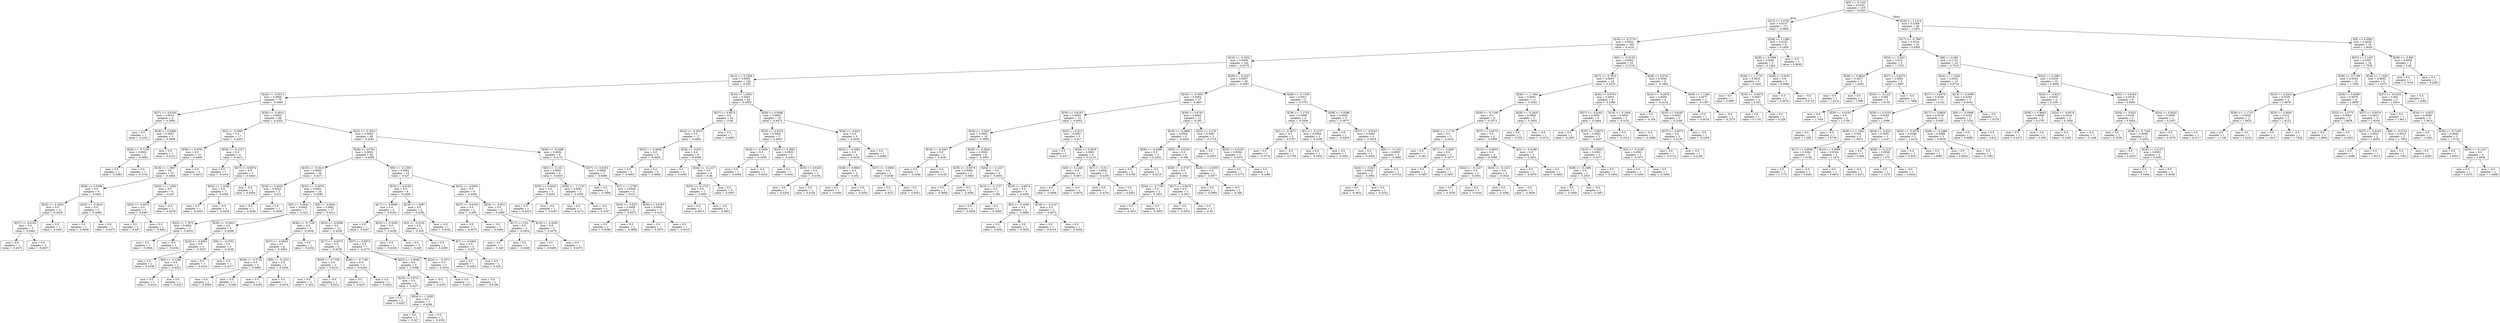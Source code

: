 digraph Tree {
node [shape=box] ;
0 [label="X[5] <= -0.1231\nmse = 0.6142\nsamples = 219\nvalue = -0.0201"] ;
1 [label="X[13] <= 3.4762\nmse = 0.0157\nsamples = 171\nvalue = -0.3893"] ;
0 -> 1 [labeldistance=2.5, labelangle=45, headlabel="True"] ;
2 [label="X[16] <= -0.2774\nmse = 0.0033\nsamples = 165\nvalue = -0.4101"] ;
1 -> 2 ;
3 [label="X[16] <= -0.3232\nmse = 0.0009\nsamples = 140\nvalue = -0.4276"] ;
2 -> 3 ;
4 [label="X[12] <= -0.1656\nmse = 0.0005\nsamples = 104\nvalue = -0.439"] ;
3 -> 4 ;
5 [label="X[24] <= -0.3513\nmse = 0.0004\nsamples = 70\nvalue = -0.4306"] ;
4 -> 5 ;
6 [label="X[37] <= -0.6163\nmse = 0.0012\nsamples = 4\nvalue = -0.3992"] ;
5 -> 6 ;
7 [label="mse = 0.0\nsamples = 1\nvalue = -0.4421"] ;
6 -> 7 ;
8 [label="X[38] <= 0.0596\nmse = 0.0007\nsamples = 3\nvalue = -0.3849"] ;
6 -> 8 ;
9 [label="X[36] <= -0.7109\nmse = 0.0001\nsamples = 2\nvalue = -0.3662"] ;
8 -> 9 ;
10 [label="mse = 0.0\nsamples = 1\nvalue = -0.3583"] ;
9 -> 10 ;
11 [label="mse = 0.0\nsamples = 1\nvalue = -0.3741"] ;
9 -> 11 ;
12 [label="mse = 0.0\nsamples = 1\nvalue = -0.4223"] ;
8 -> 12 ;
13 [label="X[28] <= -0.4914\nmse = 0.0003\nsamples = 66\nvalue = -0.4325"] ;
5 -> 13 ;
14 [label="X[3] <= -0.3997\nmse = 0.0\nsamples = 17\nvalue = -0.4453"] ;
13 -> 14 ;
15 [label="X[36] <= 0.6761\nmse = 0.0\nsamples = 13\nvalue = -0.4466"] ;
14 -> 15 ;
16 [label="X[19] <= 1.3837\nmse = 0.0\nsamples = 10\nvalue = -0.4464"] ;
15 -> 16 ;
17 [label="X[36] <= 0.0596\nmse = 0.0\nsamples = 6\nvalue = -0.4461"] ;
16 -> 17 ;
18 [label="X[25] <= -0.2835\nmse = 0.0\nsamples = 4\nvalue = -0.4458"] ;
17 -> 18 ;
19 [label="X[37] <= -0.6163\nmse = 0.0\nsamples = 3\nvalue = -0.4462"] ;
18 -> 19 ;
20 [label="mse = 0.0\nsamples = 1\nvalue = -0.4472"] ;
19 -> 20 ;
21 [label="mse = 0.0\nsamples = 2\nvalue = -0.4457"] ;
19 -> 21 ;
22 [label="mse = 0.0\nsamples = 1\nvalue = -0.4447"] ;
18 -> 22 ;
23 [label="X[16] <= -0.3416\nmse = 0.0\nsamples = 2\nvalue = -0.4466"] ;
17 -> 23 ;
24 [label="mse = 0.0\nsamples = 1\nvalue = -0.4458"] ;
23 -> 24 ;
25 [label="mse = 0.0\nsamples = 1\nvalue = -0.4473"] ;
23 -> 25 ;
26 [label="X[34] <= 1.1028\nmse = 0.0\nsamples = 4\nvalue = -0.447"] ;
16 -> 26 ;
27 [label="X[35] <= -0.6074\nmse = 0.0\nsamples = 3\nvalue = -0.4467"] ;
26 -> 27 ;
28 [label="mse = 0.0\nsamples = 2\nvalue = -0.447"] ;
27 -> 28 ;
29 [label="mse = 0.0\nsamples = 1\nvalue = -0.4461"] ;
27 -> 29 ;
30 [label="mse = -0.0\nsamples = 1\nvalue = -0.4478"] ;
26 -> 30 ;
31 [label="mse = 0.0\nsamples = 3\nvalue = -0.4472"] ;
15 -> 31 ;
32 [label="X[34] <= -0.1227\nmse = 0.0\nsamples = 4\nvalue = -0.4411"] ;
14 -> 32 ;
33 [label="mse = 0.0\nsamples = 1\nvalue = -0.4314"] ;
32 -> 33 ;
34 [label="X[37] <= 0.6074\nmse = 0.0\nsamples = 3\nvalue = -0.4443"] ;
32 -> 34 ;
35 [label="X[34] <= 1.1028\nmse = 0.0\nsamples = 2\nvalue = -0.4436"] ;
34 -> 35 ;
36 [label="mse = 0.0\nsamples = 1\nvalue = -0.4443"] ;
35 -> 36 ;
37 [label="mse = -0.0\nsamples = 1\nvalue = -0.4429"] ;
35 -> 37 ;
38 [label="mse = -0.0\nsamples = 1\nvalue = -0.4458"] ;
34 -> 38 ;
39 [label="X[22] <= -0.3012\nmse = 0.0003\nsamples = 49\nvalue = -0.4281"] ;
13 -> 39 ;
40 [label="X[38] <= 0.6761\nmse = 0.0003\nsamples = 40\nvalue = -0.4306"] ;
39 -> 40 ;
41 [label="X[16] <= -0.3414\nmse = 0.0003\nsamples = 26\nvalue = -0.4271"] ;
40 -> 41 ;
42 [label="X[34] <= 0.4025\nmse = 0.0022\nsamples = 2\nvalue = -0.411"] ;
41 -> 42 ;
43 [label="mse = 0.0\nsamples = 1\nvalue = -0.4582"] ;
42 -> 43 ;
44 [label="mse = 0.0\nsamples = 1\nvalue = -0.3639"] ;
42 -> 44 ;
45 [label="X[34] <= -0.2978\nmse = 0.0001\nsamples = 24\nvalue = -0.4285"] ;
41 -> 45 ;
46 [label="X[0] <= -0.0641\nmse = 0.0002\nsamples = 7\nvalue = -0.422"] ;
45 -> 46 ;
47 [label="X[23] <= 1.7672\nmse = 0.0001\nsamples = 2\nvalue = -0.4024"] ;
46 -> 47 ;
48 [label="mse = 0.0\nsamples = 1\nvalue = -0.3944"] ;
47 -> 48 ;
49 [label="mse = -0.0\nsamples = 1\nvalue = -0.4104"] ;
47 -> 49 ;
50 [label="X[28] <= -0.2822\nmse = 0.0\nsamples = 5\nvalue = -0.4298"] ;
46 -> 50 ;
51 [label="X[25] <= -0.2663\nmse = 0.0\nsamples = 3\nvalue = -0.4327"] ;
50 -> 51 ;
52 [label="mse = 0.0\nsamples = 1\nvalue = -0.4338"] ;
51 -> 52 ;
53 [label="X[9] <= -0.1266\nmse = 0.0\nsamples = 2\nvalue = -0.4322"] ;
51 -> 53 ;
54 [label="mse = 0.0\nsamples = 1\nvalue = -0.4316"] ;
53 -> 54 ;
55 [label="mse = 0.0\nsamples = 1\nvalue = -0.4327"] ;
53 -> 55 ;
56 [label="X[8] <= -0.0762\nmse = 0.0\nsamples = 2\nvalue = -0.4256"] ;
50 -> 56 ;
57 [label="mse = 0.0\nsamples = 1\nvalue = -0.4234"] ;
56 -> 57 ;
58 [label="mse = -0.0\nsamples = 1\nvalue = -0.4277"] ;
56 -> 58 ;
59 [label="X[0] <= -0.0641\nmse = 0.0001\nsamples = 17\nvalue = -0.4311"] ;
45 -> 59 ;
60 [label="X[36] <= -0.7109\nmse = 0.0\nsamples = 5\nvalue = -0.4438"] ;
59 -> 60 ;
61 [label="X[37] <= -0.0045\nmse = 0.0\nsamples = 4\nvalue = -0.4464"] ;
60 -> 61 ;
62 [label="X[28] <= -0.3718\nmse = 0.0\nsamples = 2\nvalue = -0.4494"] ;
61 -> 62 ;
63 [label="mse = 0.0\nsamples = 1\nvalue = -0.4509"] ;
62 -> 63 ;
64 [label="mse = -0.0\nsamples = 1\nvalue = -0.448"] ;
62 -> 64 ;
65 [label="X[9] <= -0.1223\nmse = 0.0\nsamples = 2\nvalue = -0.4434"] ;
61 -> 65 ;
66 [label="mse = 0.0\nsamples = 1\nvalue = -0.4392"] ;
65 -> 66 ;
67 [label="mse = 0.0\nsamples = 1\nvalue = -0.4476"] ;
65 -> 67 ;
68 [label="mse = 0.0\nsamples = 1\nvalue = -0.4332"] ;
60 -> 68 ;
69 [label="X[23] <= -0.9599\nmse = 0.0\nsamples = 12\nvalue = -0.4258"] ;
59 -> 69 ;
70 [label="X[17] <= -0.8374\nmse = 0.0\nsamples = 5\nvalue = -0.4238"] ;
69 -> 70 ;
71 [label="X[36] <= -0.7109\nmse = 0.0\nsamples = 3\nvalue = -0.4233"] ;
70 -> 71 ;
72 [label="mse = 0.0\nsamples = 2\nvalue = -0.424"] ;
71 -> 72 ;
73 [label="mse = -0.0\nsamples = 1\nvalue = -0.4221"] ;
71 -> 73 ;
74 [label="X[36] <= -0.7109\nmse = 0.0\nsamples = 2\nvalue = -0.4244"] ;
70 -> 74 ;
75 [label="mse = 0.0\nsamples = 1\nvalue = -0.4237"] ;
74 -> 75 ;
76 [label="mse = 0.0\nsamples = 1\nvalue = -0.4252"] ;
74 -> 76 ;
77 [label="X[37] <= 0.6074\nmse = 0.0\nsamples = 7\nvalue = -0.4273"] ;
69 -> 77 ;
78 [label="X[23] <= 0.5049\nmse = 0.0\nsamples = 5\nvalue = -0.4288"] ;
77 -> 78 ;
79 [label="X[18] <= 0.8721\nmse = 0.0\nsamples = 4\nvalue = -0.4277"] ;
78 -> 79 ;
80 [label="mse = 0.0\nsamples = 2\nvalue = -0.4267"] ;
79 -> 80 ;
81 [label="X[34] <= 1.1028\nmse = 0.0\nsamples = 2\nvalue = -0.4286"] ;
79 -> 81 ;
82 [label="mse = 0.0\nsamples = 1\nvalue = -0.427"] ;
81 -> 82 ;
83 [label="mse = 0.0\nsamples = 1\nvalue = -0.4302"] ;
81 -> 83 ;
84 [label="mse = -0.0\nsamples = 1\nvalue = -0.4335"] ;
78 -> 84 ;
85 [label="X[24] <= -0.1971\nmse = 0.0\nsamples = 2\nvalue = -0.4234"] ;
77 -> 85 ;
86 [label="mse = 0.0\nsamples = 1\nvalue = -0.4271"] ;
85 -> 86 ;
87 [label="mse = -0.0\nsamples = 1\nvalue = -0.4198"] ;
85 -> 87 ;
88 [label="X[9] <= -0.1254\nmse = 0.0002\nsamples = 14\nvalue = -0.437"] ;
40 -> 88 ;
89 [label="X[35] <= 0.6163\nmse = 0.0\nsamples = 8\nvalue = -0.4269"] ;
88 -> 89 ;
90 [label="X[17] <= -0.8586\nmse = 0.0\nsamples = 4\nvalue = -0.4244"] ;
89 -> 90 ;
91 [label="mse = 0.0\nsamples = 1\nvalue = -0.4207"] ;
90 -> 91 ;
92 [label="X[24] <= -0.3305\nmse = 0.0\nsamples = 3\nvalue = -0.4256"] ;
90 -> 92 ;
93 [label="mse = 0.0\nsamples = 1\nvalue = -0.4248"] ;
92 -> 93 ;
94 [label="mse = 0.0\nsamples = 2\nvalue = -0.426"] ;
92 -> 94 ;
95 [label="X[19] <= 1.2997\nmse = 0.0\nsamples = 4\nvalue = -0.4295"] ;
89 -> 95 ;
96 [label="X[3] <= -0.4154\nmse = 0.0\nsamples = 3\nvalue = -0.428"] ;
95 -> 96 ;
97 [label="mse = 0.0\nsamples = 1\nvalue = -0.4298"] ;
96 -> 97 ;
98 [label="X[7] <= -0.6491\nmse = 0.0\nsamples = 2\nvalue = -0.427"] ;
96 -> 98 ;
99 [label="mse = 0.0\nsamples = 1\nvalue = -0.4261"] ;
98 -> 99 ;
100 [label="mse = 0.0\nsamples = 1\nvalue = -0.428"] ;
98 -> 100 ;
101 [label="mse = -0.0\nsamples = 1\nvalue = -0.4342"] ;
95 -> 101 ;
102 [label="X[32] <= -0.0004\nmse = 0.0\nsamples = 6\nvalue = -0.4504"] ;
88 -> 102 ;
103 [label="X[37] <= -0.6163\nmse = 0.0\nsamples = 2\nvalue = -0.458"] ;
102 -> 103 ;
104 [label="mse = 0.0\nsamples = 1\nvalue = -0.4575"] ;
103 -> 104 ;
105 [label="mse = -0.0\nsamples = 1\nvalue = -0.4584"] ;
103 -> 105 ;
106 [label="X[34] <= -0.823\nmse = 0.0\nsamples = 4\nvalue = -0.4466"] ;
102 -> 106 ;
107 [label="X[17] <= 0.81\nmse = 0.0\nsamples = 2\nvalue = -0.4454"] ;
106 -> 107 ;
108 [label="mse = 0.0\nsamples = 1\nvalue = -0.446"] ;
107 -> 108 ;
109 [label="mse = 0.0\nsamples = 1\nvalue = -0.4448"] ;
107 -> 109 ;
110 [label="X[16] <= -0.3345\nmse = 0.0\nsamples = 2\nvalue = -0.4479"] ;
106 -> 110 ;
111 [label="mse = 0.0\nsamples = 1\nvalue = -0.4485"] ;
110 -> 111 ;
112 [label="mse = 0.0\nsamples = 1\nvalue = -0.4473"] ;
110 -> 112 ;
113 [label="X[38] <= -0.2486\nmse = 0.0004\nsamples = 9\nvalue = -0.4172"] ;
39 -> 113 ;
114 [label="X[5] <= -0.132\nmse = 0.0001\nsamples = 4\nvalue = -0.4303"] ;
113 -> 114 ;
115 [label="X[35] <= 0.0045\nmse = 0.0\nsamples = 2\nvalue = -0.4341"] ;
114 -> 115 ;
116 [label="mse = 0.0\nsamples = 1\nvalue = -0.4315"] ;
115 -> 116 ;
117 [label="mse = -0.0\nsamples = 1\nvalue = -0.4367"] ;
115 -> 117 ;
118 [label="X[38] <= -1.1733\nmse = 0.0001\nsamples = 2\nvalue = -0.4265"] ;
114 -> 118 ;
119 [label="mse = 0.0\nsamples = 1\nvalue = -0.4174"] ;
118 -> 119 ;
120 [label="mse = -0.0\nsamples = 1\nvalue = -0.4357"] ;
118 -> 120 ;
121 [label="X[37] <= -0.6163\nmse = 0.0004\nsamples = 5\nvalue = -0.4066"] ;
113 -> 121 ;
122 [label="mse = 0.0\nsamples = 1\nvalue = -0.3894"] ;
121 -> 122 ;
123 [label="X[7] <= 1.2759\nmse = 0.0004\nsamples = 4\nvalue = -0.411"] ;
121 -> 123 ;
124 [label="X[34] <= -0.823\nmse = 0.0005\nsamples = 2\nvalue = -0.4072"] ;
123 -> 124 ;
125 [label="mse = 0.0\nsamples = 1\nvalue = -0.4286"] ;
124 -> 125 ;
126 [label="mse = 0.0\nsamples = 1\nvalue = -0.3858"] ;
124 -> 126 ;
127 [label="X[38] <= 0.6761\nmse = 0.0003\nsamples = 2\nvalue = -0.4147"] ;
123 -> 127 ;
128 [label="mse = 0.0\nsamples = 1\nvalue = -0.3975"] ;
127 -> 128 ;
129 [label="mse = 0.0\nsamples = 1\nvalue = -0.4319"] ;
127 -> 129 ;
130 [label="X[19] <= 1.2951\nmse = 0.0001\nsamples = 34\nvalue = -0.4563"] ;
4 -> 130 ;
131 [label="X[37] <= 0.6074\nmse = 0.0\nsamples = 24\nvalue = -0.46"] ;
130 -> 131 ;
132 [label="X[22] <= -0.3019\nmse = 0.0\nsamples = 17\nvalue = -0.4602"] ;
131 -> 132 ;
133 [label="X[25] <= -0.2658\nmse = 0.0\nsamples = 9\nvalue = -0.4605"] ;
132 -> 133 ;
134 [label="mse = 0.0\nsamples = 3\nvalue = -0.4603"] ;
133 -> 134 ;
135 [label="mse = 0.0\nsamples = 6\nvalue = -0.4606"] ;
133 -> 135 ;
136 [label="X[34] <= -0.823\nmse = 0.0\nsamples = 8\nvalue = -0.4599"] ;
132 -> 136 ;
137 [label="mse = 0.0\nsamples = 2\nvalue = -0.4595"] ;
136 -> 137 ;
138 [label="X[34] <= -0.1227\nmse = 0.0\nsamples = 6\nvalue = -0.46"] ;
136 -> 138 ;
139 [label="X[25] <= -0.2722\nmse = 0.0\nsamples = 2\nvalue = -0.4607"] ;
138 -> 139 ;
140 [label="mse = 0.0\nsamples = 1\nvalue = -0.4613"] ;
139 -> 140 ;
141 [label="mse = -0.0\nsamples = 1\nvalue = -0.4601"] ;
139 -> 141 ;
142 [label="mse = 0.0\nsamples = 4\nvalue = -0.4597"] ;
138 -> 142 ;
143 [label="mse = 0.0\nsamples = 7\nvalue = -0.4595"] ;
131 -> 143 ;
144 [label="X[38] <= 0.0596\nmse = 0.0002\nsamples = 10\nvalue = -0.4475"] ;
130 -> 144 ;
145 [label="X[35] <= -0.6074\nmse = 0.0003\nsamples = 5\nvalue = -0.4405"] ;
144 -> 145 ;
146 [label="X[16] <= -0.3456\nmse = 0.0\nsamples = 2\nvalue = -0.4559"] ;
145 -> 146 ;
147 [label="mse = 0.0\nsamples = 1\nvalue = -0.4594"] ;
146 -> 147 ;
148 [label="mse = -0.0\nsamples = 1\nvalue = -0.4524"] ;
146 -> 148 ;
149 [label="X[23] <= 0.3991\nmse = 0.0003\nsamples = 3\nvalue = -0.4303"] ;
145 -> 149 ;
150 [label="mse = 0.0\nsamples = 1\nvalue = -0.4541"] ;
149 -> 150 ;
151 [label="X[35] <= 0.6163\nmse = 0.0\nsamples = 2\nvalue = -0.4184"] ;
149 -> 151 ;
152 [label="mse = 0.0\nsamples = 1\nvalue = -0.4204"] ;
151 -> 152 ;
153 [label="mse = 0.0\nsamples = 1\nvalue = -0.4164"] ;
151 -> 153 ;
154 [label="X[34] <= -0.823\nmse = 0.0\nsamples = 5\nvalue = -0.4545"] ;
144 -> 154 ;
155 [label="X[23] <= 0.3991\nmse = 0.0\nsamples = 4\nvalue = -0.4534"] ;
154 -> 155 ;
156 [label="X[36] <= 0.9843\nmse = 0.0\nsamples = 2\nvalue = -0.452"] ;
155 -> 156 ;
157 [label="mse = 0.0\nsamples = 1\nvalue = -0.4495"] ;
156 -> 157 ;
158 [label="mse = 0.0\nsamples = 1\nvalue = -0.4545"] ;
156 -> 158 ;
159 [label="X[37] <= -0.0045\nmse = 0.0\nsamples = 2\nvalue = -0.4549"] ;
155 -> 159 ;
160 [label="mse = 0.0\nsamples = 1\nvalue = -0.4537"] ;
159 -> 160 ;
161 [label="mse = 0.0\nsamples = 1\nvalue = -0.4561"] ;
159 -> 161 ;
162 [label="mse = 0.0\nsamples = 1\nvalue = -0.4589"] ;
154 -> 162 ;
163 [label="X[28] <= -0.2347\nmse = 0.0007\nsamples = 36\nvalue = -0.3947"] ;
3 -> 163 ;
164 [label="X[16] <= -0.3001\nmse = 0.0004\nsamples = 27\nvalue = -0.4007"] ;
163 -> 164 ;
165 [label="X[35] <= 0.6163\nmse = 0.0002\nsamples = 15\nvalue = -0.4053"] ;
164 -> 165 ;
166 [label="X[34] <= -0.823\nmse = 0.0002\nsamples = 10\nvalue = -0.3995"] ;
165 -> 166 ;
167 [label="X[19] <= -0.2467\nmse = 0.0\nsamples = 2\nvalue = -0.4161"] ;
166 -> 167 ;
168 [label="mse = 0.0\nsamples = 1\nvalue = -0.4186"] ;
167 -> 168 ;
169 [label="mse = 0.0\nsamples = 1\nvalue = -0.4136"] ;
167 -> 169 ;
170 [label="X[28] <= -0.3829\nmse = 0.0002\nsamples = 8\nvalue = -0.3953"] ;
166 -> 170 ;
171 [label="X[35] <= -0.6074\nmse = 0.0002\nsamples = 2\nvalue = -0.3802"] ;
170 -> 171 ;
172 [label="mse = 0.0\nsamples = 1\nvalue = -0.3668"] ;
171 -> 172 ;
173 [label="mse = -0.0\nsamples = 1\nvalue = -0.3936"] ;
171 -> 173 ;
174 [label="X[34] <= -0.1227\nmse = 0.0\nsamples = 6\nvalue = -0.4004"] ;
170 -> 174 ;
175 [label="X[13] <= -0.1727\nmse = 0.0\nsamples = 2\nvalue = -0.394"] ;
174 -> 175 ;
176 [label="mse = 0.0\nsamples = 1\nvalue = -0.3934"] ;
175 -> 176 ;
177 [label="mse = 0.0\nsamples = 1\nvalue = -0.3946"] ;
175 -> 177 ;
178 [label="X[35] <= -0.6074\nmse = 0.0\nsamples = 4\nvalue = -0.4036"] ;
174 -> 178 ;
179 [label="X[3] <= -0.1093\nmse = 0.0\nsamples = 2\nvalue = -0.3998"] ;
178 -> 179 ;
180 [label="mse = 0.0\nsamples = 1\nvalue = -0.4041"] ;
179 -> 180 ;
181 [label="mse = 0.0\nsamples = 1\nvalue = -0.3955"] ;
179 -> 181 ;
182 [label="X[16] <= -0.3147\nmse = 0.0\nsamples = 2\nvalue = -0.4073"] ;
178 -> 182 ;
183 [label="mse = 0.0\nsamples = 1\nvalue = -0.4119"] ;
182 -> 183 ;
184 [label="mse = 0.0\nsamples = 1\nvalue = -0.4028"] ;
182 -> 184 ;
185 [label="X[32] <= 0.914\nmse = 0.0001\nsamples = 5\nvalue = -0.417"] ;
165 -> 185 ;
186 [label="mse = 0.0\nsamples = 1\nvalue = -0.4317"] ;
185 -> 186 ;
187 [label="X[34] <= 0.4025\nmse = 0.0001\nsamples = 4\nvalue = -0.4133"] ;
185 -> 187 ;
188 [label="X[0] <= 0.1248\nmse = 0.0\nsamples = 2\nvalue = -0.4071"] ;
187 -> 188 ;
189 [label="mse = 0.0\nsamples = 1\nvalue = -0.4066"] ;
188 -> 189 ;
190 [label="mse = -0.0\nsamples = 1\nvalue = -0.4076"] ;
188 -> 190 ;
191 [label="X[7] <= -0.011\nmse = 0.0001\nsamples = 2\nvalue = -0.4195"] ;
187 -> 191 ;
192 [label="mse = 0.0\nsamples = 1\nvalue = -0.4109"] ;
191 -> 192 ;
193 [label="mse = 0.0\nsamples = 1\nvalue = -0.4281"] ;
191 -> 193 ;
194 [label="X[36] <= 0.6761\nmse = 0.0005\nsamples = 12\nvalue = -0.395"] ;
164 -> 194 ;
195 [label="X[18] <= -0.2899\nmse = 0.0002\nsamples = 9\nvalue = -0.4028"] ;
194 -> 195 ;
196 [label="X[38] <= -0.2486\nmse = 0.0\nsamples = 3\nvalue = -0.4204"] ;
195 -> 196 ;
197 [label="mse = 0.0\nsamples = 2\nvalue = -0.4199"] ;
196 -> 197 ;
198 [label="mse = -0.0\nsamples = 1\nvalue = -0.4215"] ;
196 -> 198 ;
199 [label="X[35] <= 0.6163\nmse = 0.0\nsamples = 6\nvalue = -0.394"] ;
195 -> 199 ;
200 [label="X[29] <= -0.3747\nmse = 0.0\nsamples = 4\nvalue = -0.3921"] ;
199 -> 200 ;
201 [label="X[36] <= -0.7109\nmse = 0.0\nsamples = 2\nvalue = -0.3925"] ;
200 -> 201 ;
202 [label="mse = 0.0\nsamples = 1\nvalue = -0.3947"] ;
201 -> 202 ;
203 [label="mse = 0.0\nsamples = 1\nvalue = -0.3903"] ;
201 -> 203 ;
204 [label="X[37] <= 0.6074\nmse = 0.0\nsamples = 2\nvalue = -0.3917"] ;
200 -> 204 ;
205 [label="mse = 0.0\nsamples = 1\nvalue = -0.3934"] ;
204 -> 205 ;
206 [label="mse = 0.0\nsamples = 1\nvalue = -0.39"] ;
204 -> 206 ;
207 [label="X[28] <= -0.4355\nmse = 0.0\nsamples = 2\nvalue = -0.3977"] ;
199 -> 207 ;
208 [label="mse = 0.0\nsamples = 1\nvalue = -0.3995"] ;
207 -> 208 ;
209 [label="mse = -0.0\nsamples = 1\nvalue = -0.396"] ;
207 -> 209 ;
210 [label="X[23] <= 0.279\nmse = 0.0007\nsamples = 3\nvalue = -0.3716"] ;
194 -> 210 ;
211 [label="mse = 0.0\nsamples = 1\nvalue = -0.4003"] ;
210 -> 211 ;
212 [label="X[35] <= 0.6163\nmse = 0.0004\nsamples = 2\nvalue = -0.3572"] ;
210 -> 212 ;
213 [label="mse = 0.0\nsamples = 1\nvalue = -0.3776"] ;
212 -> 213 ;
214 [label="mse = 0.0\nsamples = 1\nvalue = -0.3369"] ;
212 -> 214 ;
215 [label="X[38] <= -0.7109\nmse = 0.0011\nsamples = 9\nvalue = -0.3767"] ;
163 -> 215 ;
216 [label="X[38] <= -1.1733\nmse = 0.0009\nsamples = 4\nvalue = -0.3506"] ;
215 -> 216 ;
217 [label="X[3] <= -0.2977\nmse = 0.0\nsamples = 2\nvalue = -0.3767"] ;
216 -> 217 ;
218 [label="mse = 0.0\nsamples = 1\nvalue = -0.3774"] ;
217 -> 218 ;
219 [label="mse = -0.0\nsamples = 1\nvalue = -0.3759"] ;
217 -> 219 ;
220 [label="X[1] <= -0.2157\nmse = 0.0004\nsamples = 2\nvalue = -0.3246"] ;
216 -> 220 ;
221 [label="mse = 0.0\nsamples = 1\nvalue = -0.3452"] ;
220 -> 221 ;
222 [label="mse = 0.0\nsamples = 1\nvalue = -0.3041"] ;
220 -> 222 ;
223 [label="X[38] <= 0.0596\nmse = 0.0003\nsamples = 5\nvalue = -0.3975"] ;
215 -> 223 ;
224 [label="mse = 0.0\nsamples = 1\nvalue = -0.4204"] ;
223 -> 224 ;
225 [label="X[37] <= -0.6163\nmse = 0.0002\nsamples = 4\nvalue = -0.3918"] ;
223 -> 225 ;
226 [label="mse = 0.0\nsamples = 1\nvalue = -0.4025"] ;
225 -> 226 ;
227 [label="X[5] <= -0.1321\nmse = 0.0003\nsamples = 3\nvalue = -0.3883"] ;
225 -> 227 ;
228 [label="X[34] <= -0.823\nmse = 0.0002\nsamples = 2\nvalue = -0.3962"] ;
227 -> 228 ;
229 [label="mse = 0.0\nsamples = 1\nvalue = -0.3822"] ;
228 -> 229 ;
230 [label="mse = 0.0\nsamples = 1\nvalue = -0.4102"] ;
228 -> 230 ;
231 [label="mse = -0.0\nsamples = 1\nvalue = -0.3724"] ;
227 -> 231 ;
232 [label="X[0] <= -0.5129\nmse = 0.0053\nsamples = 25\nvalue = -0.3118"] ;
2 -> 232 ;
233 [label="X[27] <= -0.7815\nmse = 0.0003\nsamples = 19\nvalue = -0.3476"] ;
232 -> 233 ;
234 [label="X[36] <= 1.1384\nmse = 0.0001\nsamples = 11\nvalue = -0.3542"] ;
233 -> 234 ;
235 [label="X[38] <= -0.7109\nmse = 0.0\nsamples = 9\nvalue = -0.3573"] ;
234 -> 235 ;
236 [label="X[36] <= -1.1733\nmse = 0.0\nsamples = 3\nvalue = -0.3522"] ;
235 -> 236 ;
237 [label="mse = 0.0\nsamples = 1\nvalue = -0.361"] ;
236 -> 237 ;
238 [label="X[17] <= -0.8487\nmse = 0.0\nsamples = 2\nvalue = -0.3477"] ;
236 -> 238 ;
239 [label="mse = 0.0\nsamples = 1\nvalue = -0.3497"] ;
238 -> 239 ;
240 [label="mse = 0.0\nsamples = 1\nvalue = -0.3457"] ;
238 -> 240 ;
241 [label="X[37] <= 0.6074\nmse = 0.0\nsamples = 6\nvalue = -0.3599"] ;
235 -> 241 ;
242 [label="X[10] <= 0.0854\nmse = 0.0\nsamples = 4\nvalue = -0.3588"] ;
241 -> 242 ;
243 [label="X[34] <= -0.1227\nmse = 0.0\nsamples = 2\nvalue = -0.3551"] ;
242 -> 243 ;
244 [label="mse = 0.0\nsamples = 1\nvalue = -0.3558"] ;
243 -> 244 ;
245 [label="mse = 0.0\nsamples = 1\nvalue = -0.3544"] ;
243 -> 245 ;
246 [label="X[34] <= -0.1227\nmse = 0.0\nsamples = 2\nvalue = -0.3624"] ;
242 -> 246 ;
247 [label="mse = 0.0\nsamples = 1\nvalue = -0.3598"] ;
246 -> 247 ;
248 [label="mse = -0.0\nsamples = 1\nvalue = -0.3649"] ;
246 -> 248 ;
249 [label="X[3] <= -0.4188\nmse = 0.0\nsamples = 2\nvalue = -0.3621"] ;
241 -> 249 ;
250 [label="mse = 0.0\nsamples = 1\nvalue = -0.3579"] ;
249 -> 250 ;
251 [label="mse = 0.0\nsamples = 1\nvalue = -0.3663"] ;
249 -> 251 ;
252 [label="X[28] <= -0.3425\nmse = 0.0002\nsamples = 2\nvalue = -0.3402"] ;
234 -> 252 ;
253 [label="mse = 0.0\nsamples = 1\nvalue = -0.353"] ;
252 -> 253 ;
254 [label="mse = -0.0\nsamples = 1\nvalue = -0.3274"] ;
252 -> 254 ;
255 [label="X[36] <= 0.6761\nmse = 0.0003\nsamples = 8\nvalue = -0.3386"] ;
233 -> 255 ;
256 [label="X[37] <= -0.6163\nmse = 0.0001\nsamples = 6\nvalue = -0.3464"] ;
255 -> 256 ;
257 [label="mse = 0.0\nsamples = 1\nvalue = -0.3597"] ;
256 -> 257 ;
258 [label="X[35] <= -0.6074\nmse = 0.0001\nsamples = 5\nvalue = -0.3437"] ;
256 -> 258 ;
259 [label="X[13] <= 0.0933\nmse = 0.0001\nsamples = 3\nvalue = -0.3477"] ;
258 -> 259 ;
260 [label="X[38] <= -0.2486\nmse = 0.0\nsamples = 2\nvalue = -0.3533"] ;
259 -> 260 ;
261 [label="mse = 0.0\nsamples = 1\nvalue = -0.3569"] ;
260 -> 261 ;
262 [label="mse = -0.0\nsamples = 1\nvalue = -0.3497"] ;
260 -> 262 ;
263 [label="mse = 0.0\nsamples = 1\nvalue = -0.3364"] ;
259 -> 263 ;
264 [label="X[3] <= -0.4199\nmse = 0.0001\nsamples = 2\nvalue = -0.3377"] ;
258 -> 264 ;
265 [label="mse = 0.0\nsamples = 1\nvalue = -0.3295"] ;
264 -> 265 ;
266 [label="mse = 0.0\nsamples = 1\nvalue = -0.3459"] ;
264 -> 266 ;
267 [label="X[19] <= -0.1004\nmse = 0.0003\nsamples = 2\nvalue = -0.3151"] ;
255 -> 267 ;
268 [label="mse = 0.0\nsamples = 1\nvalue = -0.3314"] ;
267 -> 268 ;
269 [label="mse = -0.0\nsamples = 1\nvalue = -0.2989"] ;
267 -> 269 ;
270 [label="X[36] <= 0.6761\nmse = 0.0045\nsamples = 6\nvalue = -0.1983"] ;
232 -> 270 ;
271 [label="X[34] <= -0.2978\nmse = 0.0003\nsamples = 4\nvalue = -0.2276"] ;
270 -> 271 ;
272 [label="mse = 0.0\nsamples = 1\nvalue = -0.254"] ;
271 -> 272 ;
273 [label="X[35] <= 0.6163\nmse = 0.0001\nsamples = 3\nvalue = -0.2188"] ;
271 -> 273 ;
274 [label="X[37] <= 0.6074\nmse = 0.0\nsamples = 2\nvalue = -0.2135"] ;
273 -> 274 ;
275 [label="mse = 0.0\nsamples = 1\nvalue = -0.2112"] ;
274 -> 275 ;
276 [label="mse = -0.0\nsamples = 1\nvalue = -0.2158"] ;
274 -> 276 ;
277 [label="mse = -0.0\nsamples = 1\nvalue = -0.2294"] ;
273 -> 277 ;
278 [label="X[36] <= 1.1384\nmse = 0.0077\nsamples = 2\nvalue = -0.1397"] ;
270 -> 278 ;
279 [label="mse = 0.0\nsamples = 1\nvalue = -0.0518"] ;
278 -> 279 ;
280 [label="mse = -0.0\nsamples = 1\nvalue = -0.2275"] ;
278 -> 280 ;
281 [label="X[38] <= 1.1384\nmse = 0.0193\nsamples = 6\nvalue = 0.1828"] ;
1 -> 281 ;
282 [label="X[38] <= 0.0596\nmse = 0.0041\nsamples = 5\nvalue = 0.1264"] ;
281 -> 282 ;
283 [label="X[36] <= -1.1733\nmse = 0.0032\nsamples = 3\nvalue = 0.1642"] ;
282 -> 283 ;
284 [label="mse = 0.0\nsamples = 1\nvalue = 0.0907"] ;
283 -> 284 ;
285 [label="X[35] <= -0.6074\nmse = 0.0007\nsamples = 2\nvalue = 0.201"] ;
283 -> 285 ;
286 [label="mse = 0.0\nsamples = 1\nvalue = 0.1741"] ;
285 -> 286 ;
287 [label="mse = 0.0\nsamples = 1\nvalue = 0.228"] ;
285 -> 287 ;
288 [label="X[38] <= 0.6761\nmse = 0.0\nsamples = 2\nvalue = 0.0696"] ;
282 -> 288 ;
289 [label="mse = 0.0\nsamples = 1\nvalue = 0.0678"] ;
288 -> 289 ;
290 [label="mse = -0.0\nsamples = 1\nvalue = 0.0715"] ;
288 -> 290 ;
291 [label="mse = -0.0\nsamples = 1\nvalue = 0.4646"] ;
281 -> 291 ;
292 [label="X[16] <= 1.1414\nmse = 0.5308\nsamples = 48\nvalue = 1.2951"] ;
0 -> 292 [labeldistance=2.5, labelangle=-45, headlabel="False"] ;
293 [label="X[17] <= -0.7897\nmse = 0.2514\nsamples = 30\nvalue = 0.9305"] ;
292 -> 293 ;
294 [label="X[34] <= -0.823\nmse = 0.015\nsamples = 6\nvalue = 1.7252"] ;
293 -> 294 ;
295 [label="X[38] <= 0.9843\nmse = 0.0017\nsamples = 2\nvalue = 1.8542"] ;
294 -> 295 ;
296 [label="mse = 0.0\nsamples = 1\nvalue = 1.8124"] ;
295 -> 296 ;
297 [label="mse = 0.0\nsamples = 1\nvalue = 1.896"] ;
295 -> 297 ;
298 [label="X[37] <= 0.6074\nmse = 0.0091\nsamples = 4\nvalue = 1.6607"] ;
294 -> 298 ;
299 [label="X[34] <= -0.1227\nmse = 0.004\nsamples = 3\nvalue = 1.6154"] ;
298 -> 299 ;
300 [label="mse = 0.0\nsamples = 1\nvalue = 1.7043"] ;
299 -> 300 ;
301 [label="X[35] <= 0.6163\nmse = 0.0\nsamples = 2\nvalue = 1.5709"] ;
299 -> 301 ;
302 [label="mse = 0.0\nsamples = 1\nvalue = 1.568"] ;
301 -> 302 ;
303 [label="mse = -0.0\nsamples = 1\nvalue = 1.5738"] ;
301 -> 303 ;
304 [label="mse = -0.0\nsamples = 1\nvalue = 1.7968"] ;
298 -> 304 ;
305 [label="X[8] <= 0.085\nmse = 0.1132\nsamples = 24\nvalue = 0.7318"] ;
293 -> 305 ;
306 [label="X[34] <= 1.1028\nmse = 0.0322\nsamples = 14\nvalue = 0.9718"] ;
305 -> 306 ;
307 [label="X[37] <= 0.6074\nmse = 0.0246\nsamples = 11\nvalue = 1.0142"] ;
306 -> 307 ;
308 [label="X[29] <= 0.5103\nmse = 0.0254\nsamples = 7\nvalue = 1.0586"] ;
307 -> 308 ;
309 [label="X[36] <= 1.1384\nmse = 0.035\nsamples = 4\nvalue = 1.0915"] ;
308 -> 309 ;
310 [label="X[17] <= 0.8656\nmse = 0.0261\nsamples = 2\nvalue = 1.0158"] ;
309 -> 310 ;
311 [label="mse = 0.0\nsamples = 1\nvalue = 1.1775"] ;
310 -> 311 ;
312 [label="mse = -0.0\nsamples = 1\nvalue = 0.8541"] ;
310 -> 312 ;
313 [label="X[16] <= 0.5998\nmse = 0.0324\nsamples = 2\nvalue = 1.1672"] ;
309 -> 313 ;
314 [label="mse = 0.0\nsamples = 1\nvalue = 0.9872"] ;
313 -> 314 ;
315 [label="mse = -0.0\nsamples = 1\nvalue = 1.3471"] ;
313 -> 315 ;
316 [label="X[34] <= -0.823\nmse = 0.0091\nsamples = 3\nvalue = 1.0147"] ;
308 -> 316 ;
317 [label="mse = 0.0\nsamples = 1\nvalue = 0.894"] ;
316 -> 317 ;
318 [label="X[38] <= 0.2137\nmse = 0.0028\nsamples = 2\nvalue = 1.075"] ;
316 -> 318 ;
319 [label="mse = 0.0\nsamples = 1\nvalue = 1.1276"] ;
318 -> 319 ;
320 [label="mse = -0.0\nsamples = 1\nvalue = 1.0224"] ;
318 -> 320 ;
321 [label="X[17] <= 0.8656\nmse = 0.0139\nsamples = 4\nvalue = 0.9367"] ;
307 -> 321 ;
322 [label="X[34] <= -0.2978\nmse = 0.0046\nsamples = 2\nvalue = 1.0216"] ;
321 -> 322 ;
323 [label="mse = 0.0\nsamples = 1\nvalue = 0.9537"] ;
322 -> 323 ;
324 [label="mse = 0.0\nsamples = 1\nvalue = 1.0895"] ;
322 -> 324 ;
325 [label="X[38] <= -0.2486\nmse = 0.0088\nsamples = 2\nvalue = 0.8518"] ;
321 -> 325 ;
326 [label="mse = 0.0\nsamples = 1\nvalue = 0.9454"] ;
325 -> 326 ;
327 [label="mse = -0.0\nsamples = 1\nvalue = 0.7582"] ;
325 -> 327 ;
328 [label="X[16] <= 0.5998\nmse = 0.0293\nsamples = 3\nvalue = 0.8162"] ;
306 -> 328 ;
329 [label="X[9] <= -0.0989\nmse = 0.0103\nsamples = 2\nvalue = 0.7104"] ;
328 -> 329 ;
330 [label="mse = 0.0\nsamples = 1\nvalue = 0.6088"] ;
329 -> 330 ;
331 [label="mse = 0.0\nsamples = 1\nvalue = 0.812"] ;
329 -> 331 ;
332 [label="mse = 0.0\nsamples = 1\nvalue = 1.0278"] ;
328 -> 332 ;
333 [label="X[24] <= 0.1982\nmse = 0.0329\nsamples = 10\nvalue = 0.3958"] ;
305 -> 333 ;
334 [label="X[34] <= -0.823\nmse = 0.0034\nsamples = 4\nvalue = 0.2297"] ;
333 -> 334 ;
335 [label="X[36] <= 0.9843\nmse = 0.0009\nsamples = 2\nvalue = 0.2767"] ;
334 -> 335 ;
336 [label="mse = 0.0\nsamples = 1\nvalue = 0.2474"] ;
335 -> 336 ;
337 [label="mse = -0.0\nsamples = 1\nvalue = 0.306"] ;
335 -> 337 ;
338 [label="X[35] <= -0.6074\nmse = 0.0014\nsamples = 2\nvalue = 0.1826"] ;
334 -> 338 ;
339 [label="mse = 0.0\nsamples = 1\nvalue = 0.2206"] ;
338 -> 339 ;
340 [label="mse = -0.0\nsamples = 1\nvalue = 0.1446"] ;
338 -> 340 ;
341 [label="X[35] <= 0.6163\nmse = 0.0219\nsamples = 6\nvalue = 0.5065"] ;
333 -> 341 ;
342 [label="X[34] <= -0.823\nmse = 0.0105\nsamples = 4\nvalue = 0.5924"] ;
341 -> 342 ;
343 [label="mse = 0.0\nsamples = 1\nvalue = 0.7639"] ;
342 -> 343 ;
344 [label="X[38] <= -0.7109\nmse = 0.0009\nsamples = 3\nvalue = 0.5352"] ;
342 -> 344 ;
345 [label="mse = 0.0\nsamples = 1\nvalue = 0.4933"] ;
344 -> 345 ;
346 [label="X[38] <= 0.2137\nmse = 0.0001\nsamples = 2\nvalue = 0.5561"] ;
344 -> 346 ;
347 [label="mse = 0.0\nsamples = 1\nvalue = 0.5484"] ;
346 -> 347 ;
348 [label="mse = 0.0\nsamples = 1\nvalue = 0.5638"] ;
346 -> 348 ;
349 [label="X[34] <= 0.4025\nmse = 0.0005\nsamples = 2\nvalue = 0.3347"] ;
341 -> 349 ;
350 [label="mse = 0.0\nsamples = 1\nvalue = 0.3578"] ;
349 -> 350 ;
351 [label="mse = 0.0\nsamples = 1\nvalue = 0.3117"] ;
349 -> 351 ;
352 [label="X[9] <= 4.0592\nmse = 0.4056\nsamples = 18\nvalue = 1.9028"] ;
292 -> 352 ;
353 [label="X[33] <= 2.1457\nmse = 0.0307\nsamples = 16\nvalue = 1.7056"] ;
352 -> 353 ;
354 [label="X[38] <= -0.7109\nmse = 0.0254\nsamples = 10\nvalue = 1.7945"] ;
353 -> 354 ;
355 [label="X[10] <= 3.2424\nmse = 0.0329\nsamples = 4\nvalue = 1.6878"] ;
354 -> 355 ;
356 [label="X[36] <= -1.1733\nmse = 0.0228\nsamples = 2\nvalue = 1.5635"] ;
355 -> 356 ;
357 [label="mse = 0.0\nsamples = 1\nvalue = 1.7146"] ;
356 -> 357 ;
358 [label="mse = 0.0\nsamples = 1\nvalue = 1.4124"] ;
356 -> 358 ;
359 [label="X[35] <= 0.0045\nmse = 0.012\nsamples = 2\nvalue = 1.8122"] ;
355 -> 359 ;
360 [label="mse = 0.0\nsamples = 1\nvalue = 1.9217"] ;
359 -> 360 ;
361 [label="mse = -0.0\nsamples = 1\nvalue = 1.7026"] ;
359 -> 361 ;
362 [label="X[38] <= 0.0596\nmse = 0.0078\nsamples = 6\nvalue = 1.8655"] ;
354 -> 362 ;
363 [label="X[22] <= 2.0773\nmse = 0.0063\nsamples = 2\nvalue = 1.9638"] ;
362 -> 363 ;
364 [label="mse = 0.0\nsamples = 1\nvalue = 1.8844"] ;
363 -> 364 ;
365 [label="mse = 0.0\nsamples = 1\nvalue = 2.0433"] ;
363 -> 365 ;
366 [label="X[37] <= 0.6074\nmse = 0.0013\nsamples = 4\nvalue = 1.8164"] ;
362 -> 366 ;
367 [label="X[37] <= -0.6163\nmse = 0.0001\nsamples = 2\nvalue = 1.8405"] ;
366 -> 367 ;
368 [label="mse = 0.0\nsamples = 1\nvalue = 1.8296"] ;
367 -> 368 ;
369 [label="mse = 0.0\nsamples = 1\nvalue = 1.8513"] ;
367 -> 369 ;
370 [label="X[8] <= 0.0124\nmse = 0.0013\nsamples = 2\nvalue = 1.7923"] ;
366 -> 370 ;
371 [label="mse = 0.0\nsamples = 1\nvalue = 1.7563"] ;
370 -> 371 ;
372 [label="mse = 0.0\nsamples = 1\nvalue = 1.8283"] ;
370 -> 372 ;
373 [label="X[34] <= 1.1028\nmse = 0.0045\nsamples = 6\nvalue = 1.5575"] ;
353 -> 373 ;
374 [label="X[37] <= -0.6163\nmse = 0.002\nsamples = 5\nvalue = 1.5814"] ;
373 -> 374 ;
375 [label="mse = 0.0\nsamples = 1\nvalue = 1.6611"] ;
374 -> 375 ;
376 [label="X[34] <= -0.823\nmse = 0.0006\nsamples = 4\nvalue = 1.5614"] ;
374 -> 376 ;
377 [label="mse = 0.0\nsamples = 1\nvalue = 1.5261"] ;
376 -> 377 ;
378 [label="X[36] <= -0.7109\nmse = 0.0002\nsamples = 3\nvalue = 1.5732"] ;
376 -> 378 ;
379 [label="mse = 0.0\nsamples = 1\nvalue = 1.5923"] ;
378 -> 379 ;
380 [label="X[34] <= -0.1227\nmse = 0.0\nsamples = 2\nvalue = 1.5636"] ;
378 -> 380 ;
381 [label="mse = 0.0\nsamples = 1\nvalue = 1.5575"] ;
380 -> 381 ;
382 [label="mse = -0.0\nsamples = 1\nvalue = 1.5698"] ;
380 -> 382 ;
383 [label="mse = 0.0\nsamples = 1\nvalue = 1.4383"] ;
373 -> 383 ;
384 [label="X[38] <= -0.865\nmse = 0.6056\nsamples = 2\nvalue = 3.48"] ;
352 -> 384 ;
385 [label="mse = 0.0\nsamples = 1\nvalue = 2.7018"] ;
384 -> 385 ;
386 [label="mse = 0.0\nsamples = 1\nvalue = 4.2582"] ;
384 -> 386 ;
}